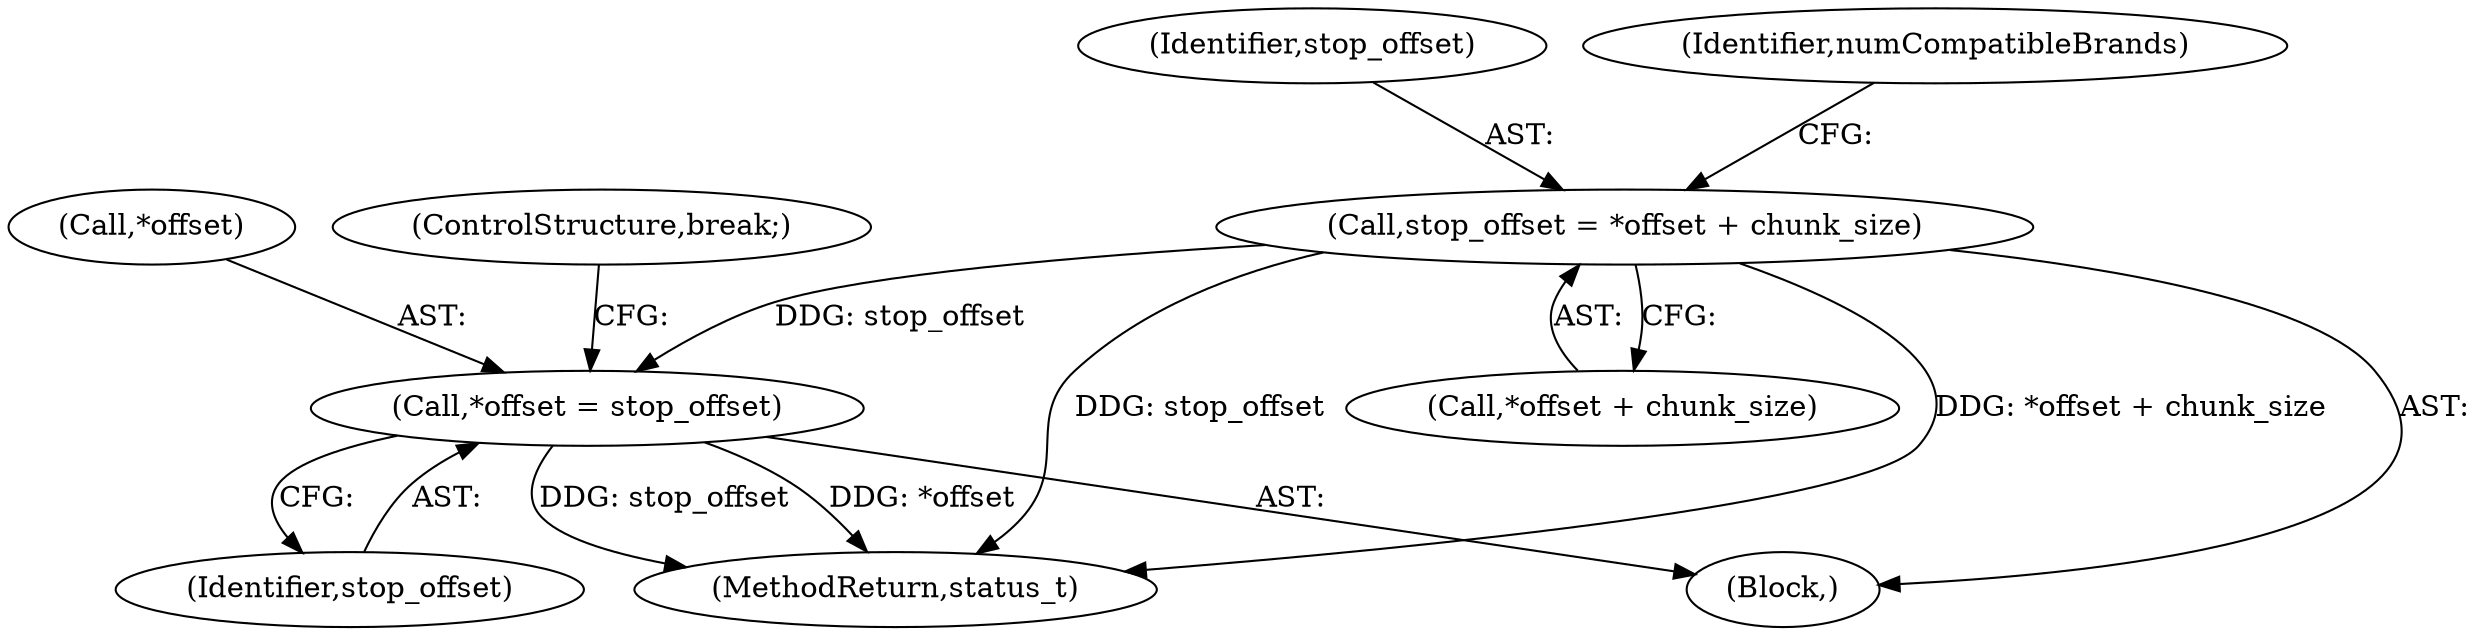 digraph "0_Android_8a3a2f6ea7defe1a81bb32b3c9f3537f84749b9d@pointer" {
"1003890" [label="(Call,*offset = stop_offset)"];
"1003824" [label="(Call,stop_offset = *offset + chunk_size)"];
"1003891" [label="(Call,*offset)"];
"1003893" [label="(Identifier,stop_offset)"];
"1003811" [label="(Block,)"];
"1003826" [label="(Call,*offset + chunk_size)"];
"1003824" [label="(Call,stop_offset = *offset + chunk_size)"];
"1003923" [label="(MethodReturn,status_t)"];
"1003890" [label="(Call,*offset = stop_offset)"];
"1003825" [label="(Identifier,stop_offset)"];
"1003832" [label="(Identifier,numCompatibleBrands)"];
"1003894" [label="(ControlStructure,break;)"];
"1003890" -> "1003811"  [label="AST: "];
"1003890" -> "1003893"  [label="CFG: "];
"1003891" -> "1003890"  [label="AST: "];
"1003893" -> "1003890"  [label="AST: "];
"1003894" -> "1003890"  [label="CFG: "];
"1003890" -> "1003923"  [label="DDG: stop_offset"];
"1003890" -> "1003923"  [label="DDG: *offset"];
"1003824" -> "1003890"  [label="DDG: stop_offset"];
"1003824" -> "1003811"  [label="AST: "];
"1003824" -> "1003826"  [label="CFG: "];
"1003825" -> "1003824"  [label="AST: "];
"1003826" -> "1003824"  [label="AST: "];
"1003832" -> "1003824"  [label="CFG: "];
"1003824" -> "1003923"  [label="DDG: *offset + chunk_size"];
"1003824" -> "1003923"  [label="DDG: stop_offset"];
}
